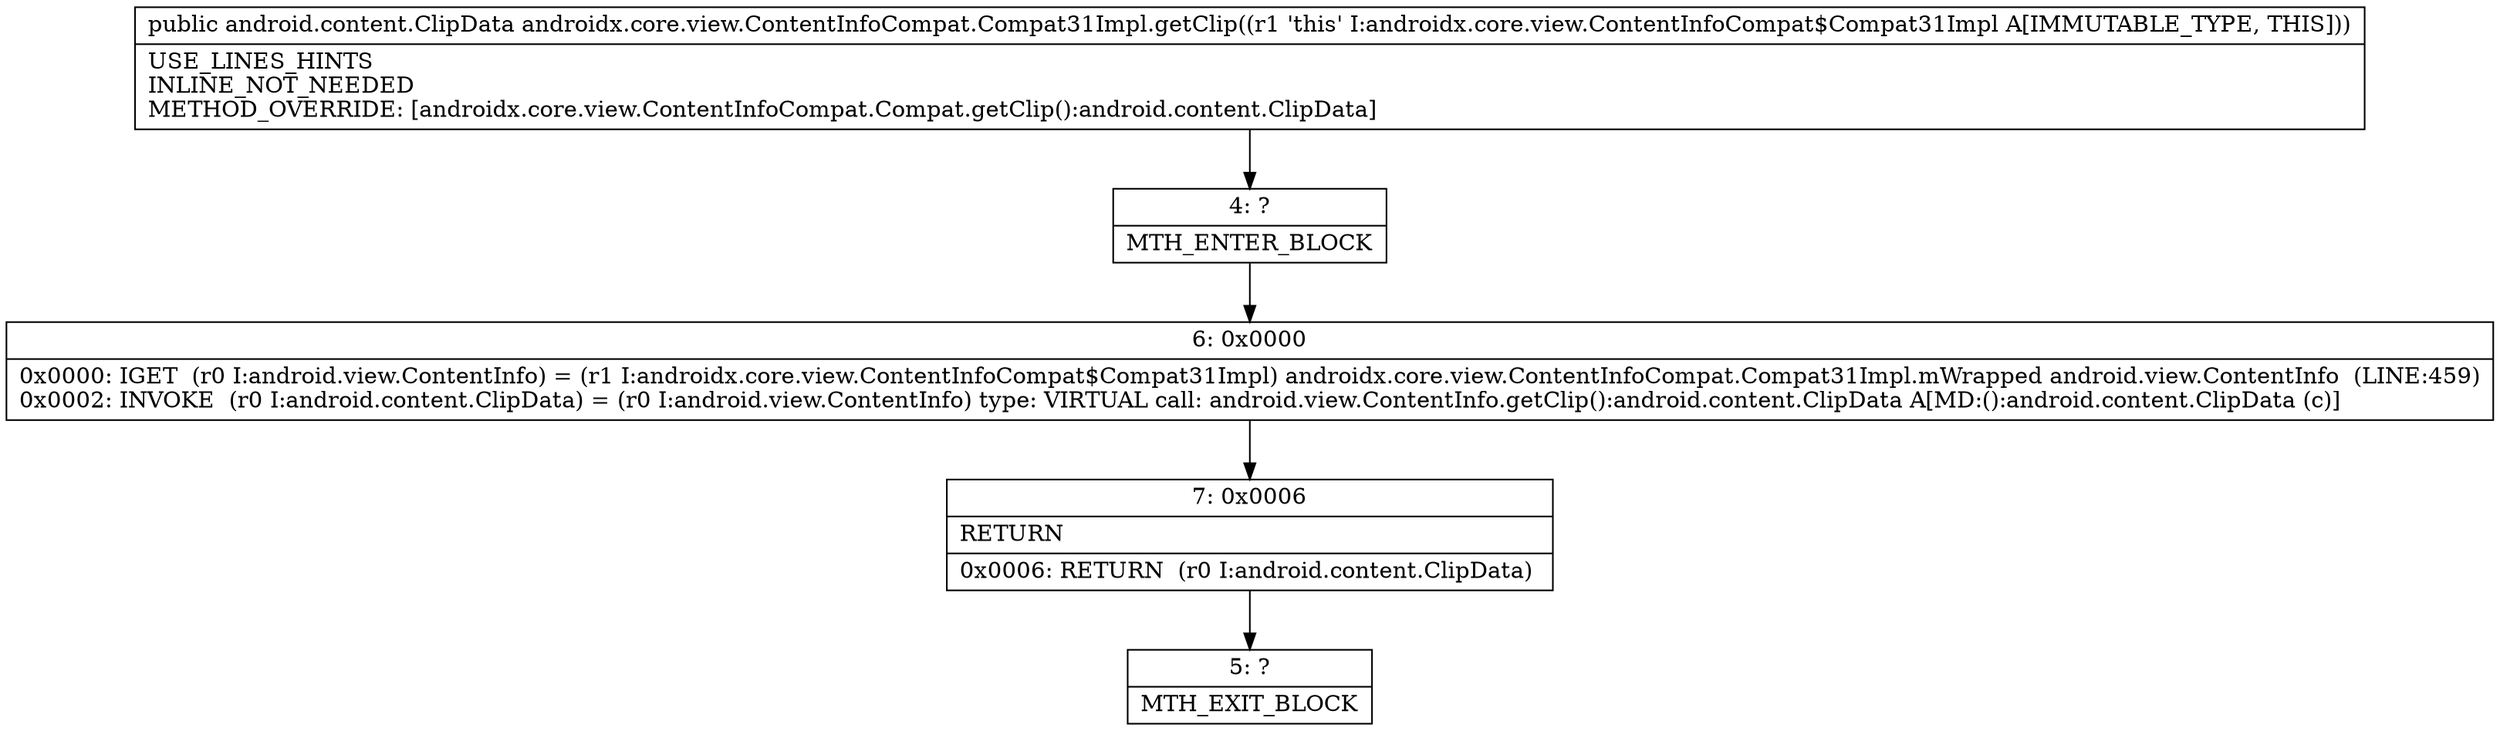 digraph "CFG forandroidx.core.view.ContentInfoCompat.Compat31Impl.getClip()Landroid\/content\/ClipData;" {
Node_4 [shape=record,label="{4\:\ ?|MTH_ENTER_BLOCK\l}"];
Node_6 [shape=record,label="{6\:\ 0x0000|0x0000: IGET  (r0 I:android.view.ContentInfo) = (r1 I:androidx.core.view.ContentInfoCompat$Compat31Impl) androidx.core.view.ContentInfoCompat.Compat31Impl.mWrapped android.view.ContentInfo  (LINE:459)\l0x0002: INVOKE  (r0 I:android.content.ClipData) = (r0 I:android.view.ContentInfo) type: VIRTUAL call: android.view.ContentInfo.getClip():android.content.ClipData A[MD:():android.content.ClipData (c)]\l}"];
Node_7 [shape=record,label="{7\:\ 0x0006|RETURN\l|0x0006: RETURN  (r0 I:android.content.ClipData) \l}"];
Node_5 [shape=record,label="{5\:\ ?|MTH_EXIT_BLOCK\l}"];
MethodNode[shape=record,label="{public android.content.ClipData androidx.core.view.ContentInfoCompat.Compat31Impl.getClip((r1 'this' I:androidx.core.view.ContentInfoCompat$Compat31Impl A[IMMUTABLE_TYPE, THIS]))  | USE_LINES_HINTS\lINLINE_NOT_NEEDED\lMETHOD_OVERRIDE: [androidx.core.view.ContentInfoCompat.Compat.getClip():android.content.ClipData]\l}"];
MethodNode -> Node_4;Node_4 -> Node_6;
Node_6 -> Node_7;
Node_7 -> Node_5;
}

